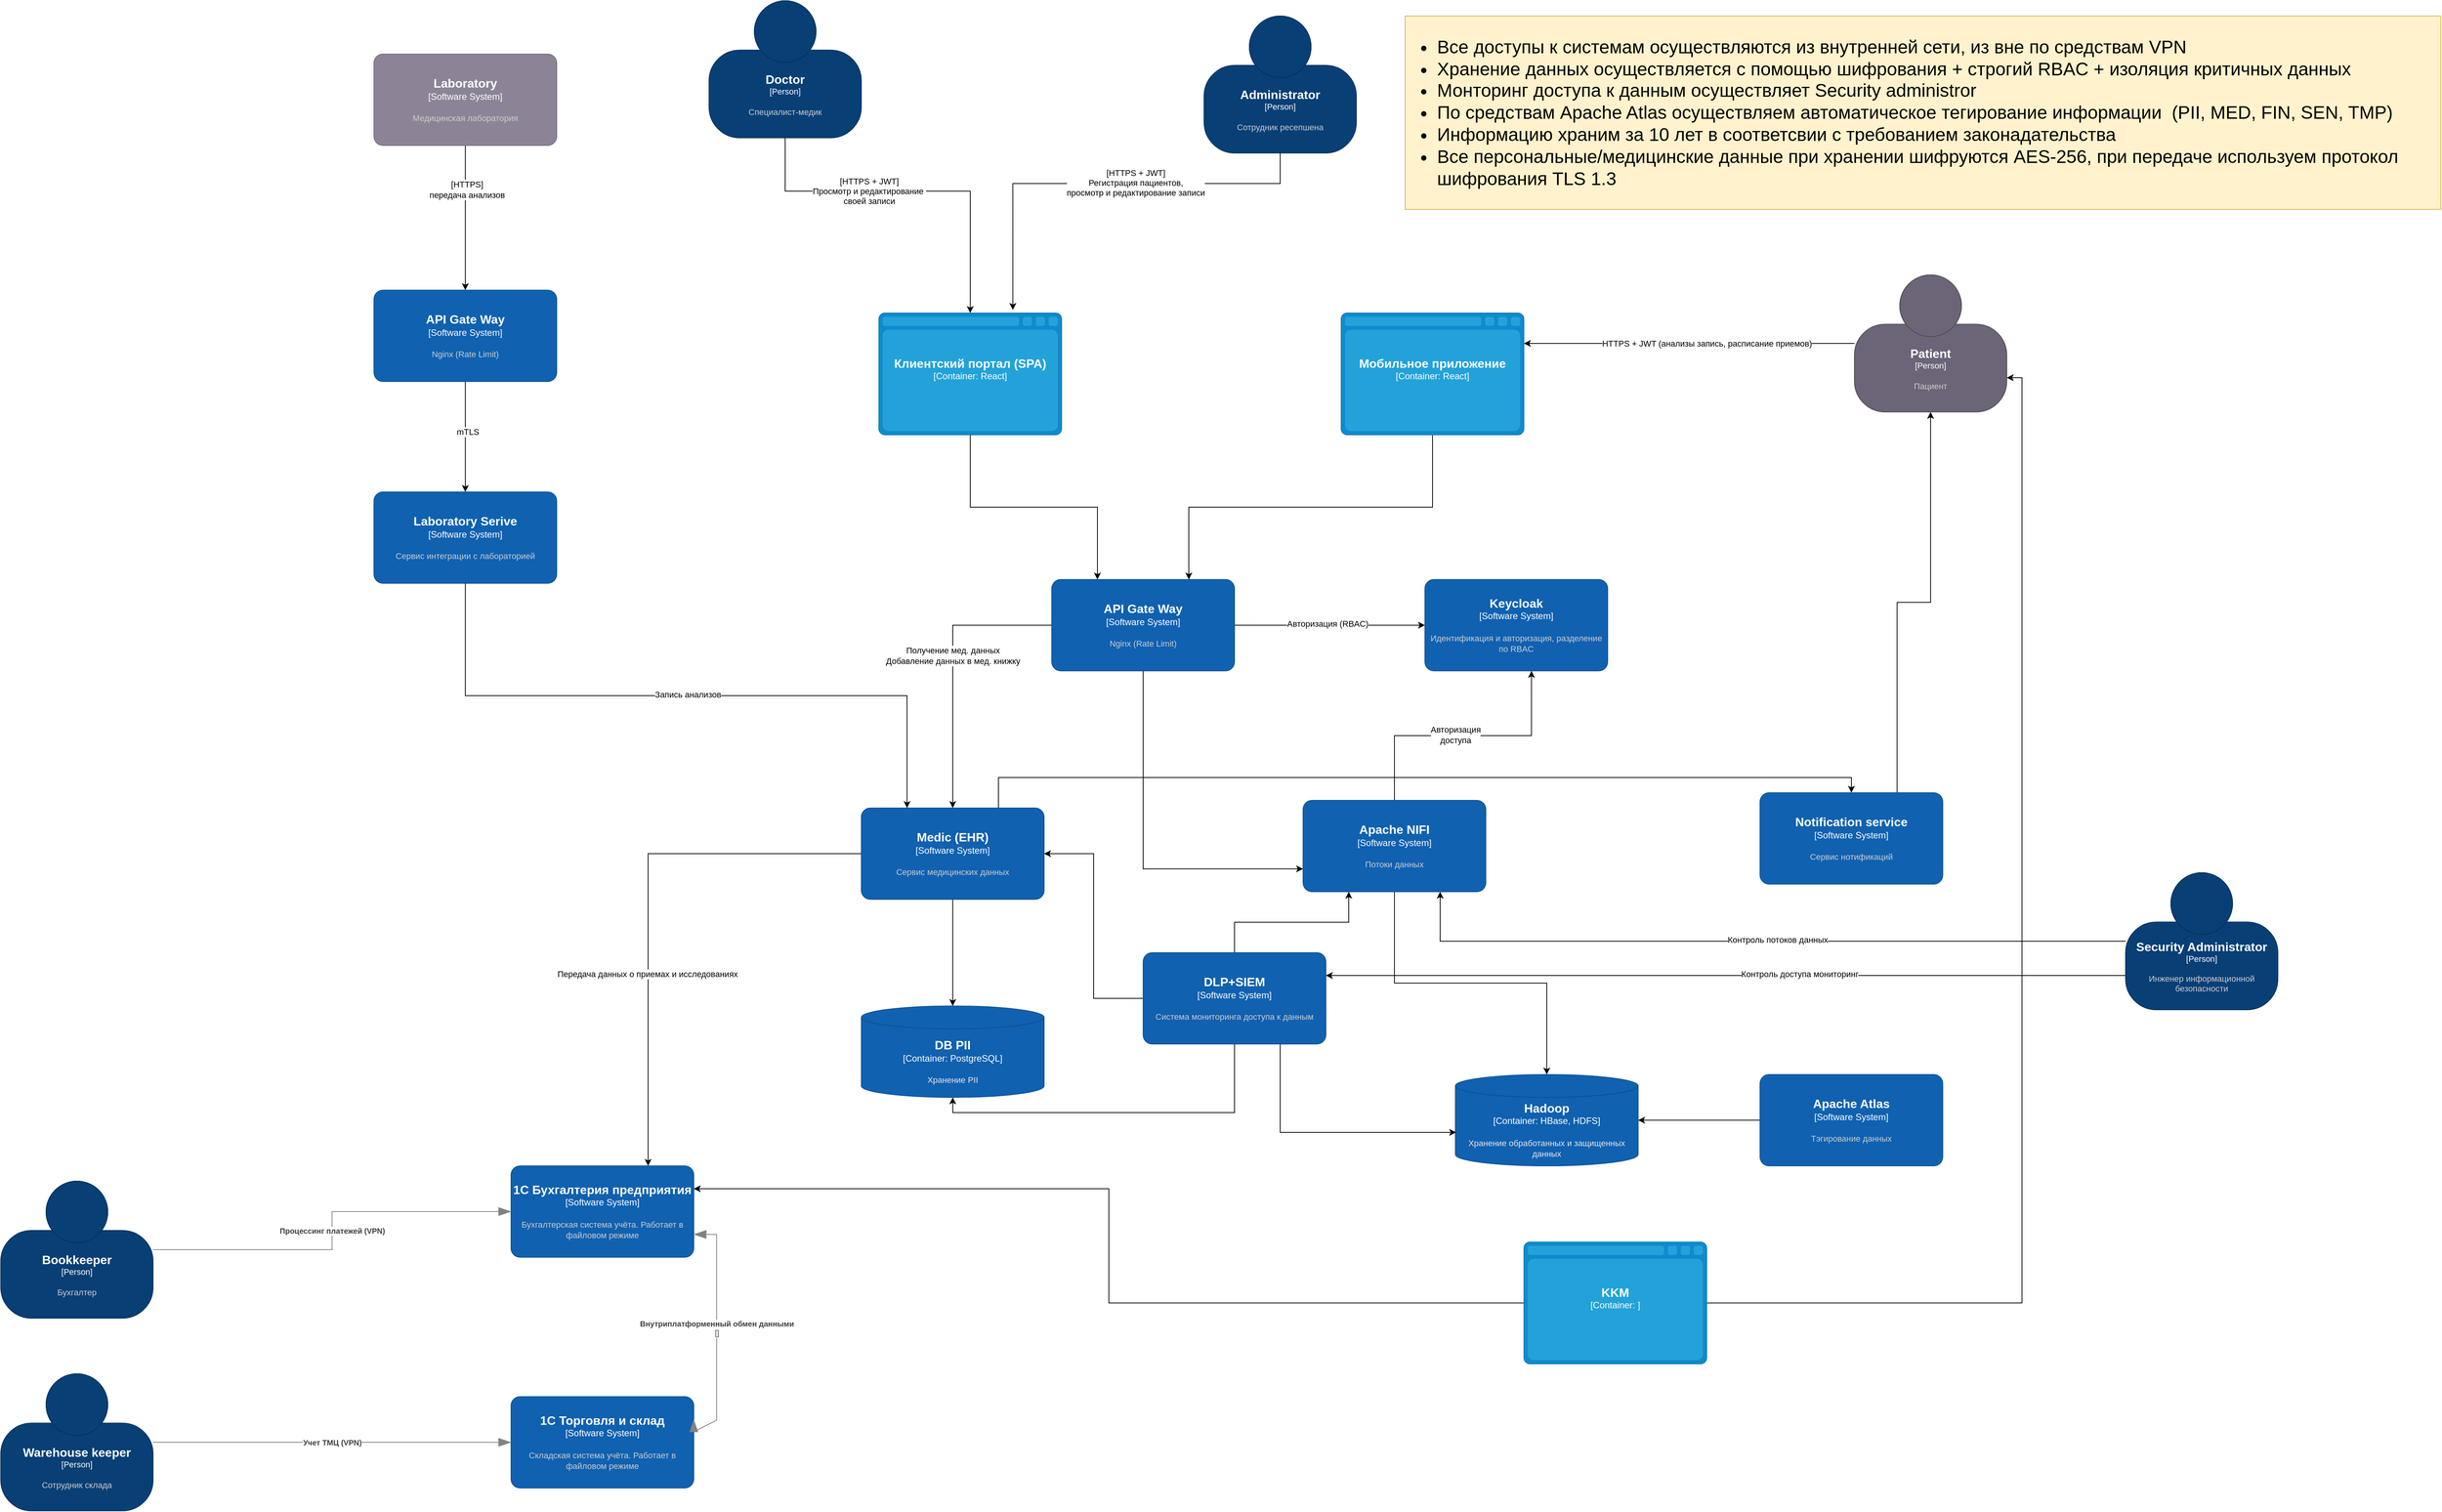<mxfile version="26.2.2">
  <diagram name="Страница 1" id="x16QJ_WMORfa2HWBkQWU">
    <mxGraphModel dx="5077" dy="1544" grid="1" gridSize="10" guides="1" tooltips="1" connect="1" arrows="1" fold="1" page="1" pageScale="1" pageWidth="827" pageHeight="1169" math="0" shadow="0">
      <root>
        <mxCell id="0" />
        <mxCell id="1" parent="0" />
        <mxCell id="trHb3RDHYbYj8XAbszLz-39" style="edgeStyle=orthogonalEdgeStyle;rounded=0;orthogonalLoop=1;jettySize=auto;html=1;entryX=0.75;entryY=0;entryDx=0;entryDy=0;entryPerimeter=0;exitX=0.5;exitY=1;exitDx=0;exitDy=0;exitPerimeter=0;" parent="1" source="trHb3RDHYbYj8XAbszLz-1" target="trHb3RDHYbYj8XAbszLz-4" edge="1">
          <mxGeometry relative="1" as="geometry" />
        </mxCell>
        <object placeholders="1" c4Name="Мобильное приложение" c4Type="Container" c4Technology="React" c4Description="" label="&lt;font style=&quot;font-size: 16px&quot;&gt;&lt;b&gt;%c4Name%&lt;/b&gt;&lt;/font&gt;&lt;div&gt;[%c4Type%:&amp;nbsp;%c4Technology%]&lt;/div&gt;&lt;br&gt;&lt;div&gt;&lt;font style=&quot;font-size: 11px&quot;&gt;&lt;font color=&quot;#E6E6E6&quot;&gt;%c4Description%&lt;/font&gt;&lt;/div&gt;" id="trHb3RDHYbYj8XAbszLz-1">
          <mxCell style="shape=mxgraph.c4.webBrowserContainer2;whiteSpace=wrap;html=1;boundedLbl=1;rounded=0;labelBackgroundColor=none;strokeColor=#118ACD;fillColor=#23A2D9;strokeColor=#118ACD;strokeColor2=#0E7DAD;fontSize=12;fontColor=#ffffff;align=center;metaEdit=1;points=[[0.5,0,0],[1,0.25,0],[1,0.5,0],[1,0.75,0],[0.5,1,0],[0,0.75,0],[0,0.5,0],[0,0.25,0]];resizable=0;" parent="1" vertex="1">
            <mxGeometry x="-460" y="670" width="240" height="160" as="geometry" />
          </mxCell>
        </object>
        <mxCell id="trHb3RDHYbYj8XAbszLz-38" style="edgeStyle=orthogonalEdgeStyle;rounded=0;orthogonalLoop=1;jettySize=auto;html=1;entryX=0.25;entryY=0;entryDx=0;entryDy=0;entryPerimeter=0;" parent="1" source="trHb3RDHYbYj8XAbszLz-2" target="trHb3RDHYbYj8XAbszLz-4" edge="1">
          <mxGeometry relative="1" as="geometry" />
        </mxCell>
        <object placeholders="1" c4Name="Клиентский портал (SPA)" c4Type="Container" c4Technology="React" c4Description="" label="&lt;font style=&quot;font-size: 16px&quot;&gt;&lt;b&gt;%c4Name%&lt;/b&gt;&lt;/font&gt;&lt;div&gt;[%c4Type%:&amp;nbsp;%c4Technology%]&lt;/div&gt;&lt;br&gt;&lt;div&gt;&lt;font style=&quot;font-size: 11px&quot;&gt;&lt;font color=&quot;#E6E6E6&quot;&gt;%c4Description%&lt;/font&gt;&lt;/div&gt;" id="trHb3RDHYbYj8XAbszLz-2">
          <mxCell style="shape=mxgraph.c4.webBrowserContainer2;whiteSpace=wrap;html=1;boundedLbl=1;rounded=0;labelBackgroundColor=none;strokeColor=#118ACD;fillColor=#23A2D9;strokeColor=#118ACD;strokeColor2=#0E7DAD;fontSize=12;fontColor=#ffffff;align=center;metaEdit=1;points=[[0.5,0,0],[1,0.25,0],[1,0.5,0],[1,0.75,0],[0.5,1,0],[0,0.75,0],[0,0.5,0],[0,0.25,0]];resizable=0;" parent="1" vertex="1">
            <mxGeometry x="-1067" y="670" width="240" height="160" as="geometry" />
          </mxCell>
        </object>
        <mxCell id="trHb3RDHYbYj8XAbszLz-40" style="edgeStyle=orthogonalEdgeStyle;rounded=0;orthogonalLoop=1;jettySize=auto;html=1;entryX=0;entryY=0.5;entryDx=0;entryDy=0;entryPerimeter=0;" parent="1" source="trHb3RDHYbYj8XAbszLz-4" target="trHb3RDHYbYj8XAbszLz-27" edge="1">
          <mxGeometry relative="1" as="geometry" />
        </mxCell>
        <mxCell id="trHb3RDHYbYj8XAbszLz-41" style="edgeStyle=orthogonalEdgeStyle;rounded=0;orthogonalLoop=1;jettySize=auto;html=1;" parent="1" source="trHb3RDHYbYj8XAbszLz-4" target="trHb3RDHYbYj8XAbszLz-20" edge="1">
          <mxGeometry relative="1" as="geometry" />
        </mxCell>
        <mxCell id="trHb3RDHYbYj8XAbszLz-43" style="edgeStyle=orthogonalEdgeStyle;rounded=0;orthogonalLoop=1;jettySize=auto;html=1;entryX=0;entryY=0.75;entryDx=0;entryDy=0;entryPerimeter=0;exitX=0.5;exitY=1;exitDx=0;exitDy=0;exitPerimeter=0;" parent="1" source="trHb3RDHYbYj8XAbszLz-4" target="trHb3RDHYbYj8XAbszLz-24" edge="1">
          <mxGeometry relative="1" as="geometry" />
        </mxCell>
        <object placeholders="1" c4Name="API Gate Way" c4Type="Software System" c4Description="Nginx (Rate Limit)" label="&lt;font style=&quot;font-size: 16px&quot;&gt;&lt;b&gt;%c4Name%&lt;/b&gt;&lt;/font&gt;&lt;div&gt;[%c4Type%]&lt;/div&gt;&lt;br&gt;&lt;div&gt;&lt;font style=&quot;font-size: 11px&quot;&gt;&lt;font color=&quot;#cccccc&quot;&gt;%c4Description%&lt;/font&gt;&lt;/div&gt;" id="trHb3RDHYbYj8XAbszLz-4">
          <mxCell style="rounded=1;whiteSpace=wrap;html=1;labelBackgroundColor=none;fillColor=#1061B0;fontColor=#ffffff;align=center;arcSize=10;strokeColor=#0D5091;metaEdit=1;resizable=0;points=[[0.25,0,0],[0.5,0,0],[0.75,0,0],[1,0.25,0],[1,0.5,0],[1,0.75,0],[0.75,1,0],[0.5,1,0],[0.25,1,0],[0,0.75,0],[0,0.5,0],[0,0.25,0]];" parent="1" vertex="1">
            <mxGeometry x="-840" y="1020" width="240" height="120" as="geometry" />
          </mxCell>
        </object>
        <object placeholders="1" c4Name="Bookkeeper" c4Type="Person" c4Description="Бухгалтер" label="&lt;font style=&quot;font-size: 16px&quot;&gt;&lt;b&gt;%c4Name%&lt;/b&gt;&lt;/font&gt;&lt;div&gt;[%c4Type%]&lt;/div&gt;&lt;br&gt;&lt;div&gt;&lt;font style=&quot;font-size: 11px&quot;&gt;&lt;font color=&quot;#cccccc&quot;&gt;%c4Description%&lt;/font&gt;&lt;/div&gt;" id="trHb3RDHYbYj8XAbszLz-6">
          <mxCell style="html=1;fontSize=11;dashed=0;whiteSpace=wrap;fillColor=#083F75;strokeColor=#06315C;fontColor=#ffffff;shape=mxgraph.c4.person2;align=center;metaEdit=1;points=[[0.5,0,0],[1,0.5,0],[1,0.75,0],[0.75,1,0],[0.5,1,0],[0.25,1,0],[0,0.75,0],[0,0.5,0]];resizable=0;" parent="1" vertex="1">
            <mxGeometry x="-2220" y="1810" width="200" height="180" as="geometry" />
          </mxCell>
        </object>
        <object placeholders="1" c4Name="1C Бухгалтерия предприятия" c4Type="Software System" c4Description="Бухгалтерская система учёта. Работает в файловом режиме" label="&lt;font style=&quot;font-size: 16px&quot;&gt;&lt;b&gt;%c4Name%&lt;/b&gt;&lt;/font&gt;&lt;div&gt;[%c4Type%]&lt;/div&gt;&lt;br&gt;&lt;div&gt;&lt;font style=&quot;font-size: 11px&quot;&gt;&lt;font color=&quot;#cccccc&quot;&gt;%c4Description%&lt;/font&gt;&lt;/div&gt;" id="trHb3RDHYbYj8XAbszLz-7">
          <mxCell style="rounded=1;whiteSpace=wrap;html=1;labelBackgroundColor=none;fillColor=#1061B0;fontColor=#ffffff;align=center;arcSize=10;strokeColor=#0D5091;metaEdit=1;resizable=0;points=[[0.25,0,0],[0.5,0,0],[0.75,0,0],[1,0.25,0],[1,0.5,0],[1,0.75,0],[0.75,1,0],[0.5,1,0],[0.25,1,0],[0,0.75,0],[0,0.5,0],[0,0.25,0]];" parent="1" vertex="1">
            <mxGeometry x="-1550" y="1790" width="240" height="120" as="geometry" />
          </mxCell>
        </object>
        <object placeholders="1" c4Name="1C Торговля и склад" c4Type="Software System" c4Description="Складская система учёта. Работает в файловом режиме" label="&lt;font style=&quot;font-size: 16px&quot;&gt;&lt;b&gt;%c4Name%&lt;/b&gt;&lt;/font&gt;&lt;div&gt;[%c4Type%]&lt;/div&gt;&lt;br&gt;&lt;div&gt;&lt;font style=&quot;font-size: 11px&quot;&gt;&lt;font color=&quot;#cccccc&quot;&gt;%c4Description%&lt;/font&gt;&lt;/div&gt;" id="trHb3RDHYbYj8XAbszLz-8">
          <mxCell style="rounded=1;whiteSpace=wrap;html=1;labelBackgroundColor=none;fillColor=#1061B0;fontColor=#ffffff;align=center;arcSize=10;strokeColor=#0D5091;metaEdit=1;resizable=0;points=[[0.25,0,0],[0.5,0,0],[0.75,0,0],[1,0.25,0],[1,0.5,0],[1,0.75,0],[0.75,1,0],[0.5,1,0],[0.25,1,0],[0,0.75,0],[0,0.5,0],[0,0.25,0]];" parent="1" vertex="1">
            <mxGeometry x="-1550" y="2093" width="240" height="120" as="geometry" />
          </mxCell>
        </object>
        <object placeholders="1" c4Name="Warehouse keeper" c4Type="Person" c4Description="Сотрудник склада" label="&lt;font style=&quot;font-size: 16px&quot;&gt;&lt;b&gt;%c4Name%&lt;/b&gt;&lt;/font&gt;&lt;div&gt;[%c4Type%]&lt;/div&gt;&lt;br&gt;&lt;div&gt;&lt;font style=&quot;font-size: 11px&quot;&gt;&lt;font color=&quot;#cccccc&quot;&gt;%c4Description%&lt;/font&gt;&lt;/div&gt;" id="trHb3RDHYbYj8XAbszLz-9">
          <mxCell style="html=1;fontSize=11;dashed=0;whiteSpace=wrap;fillColor=#083F75;strokeColor=#06315C;fontColor=#ffffff;shape=mxgraph.c4.person2;align=center;metaEdit=1;points=[[0.5,0,0],[1,0.5,0],[1,0.75,0],[0.75,1,0],[0.5,1,0],[0.25,1,0],[0,0.75,0],[0,0.5,0]];resizable=0;" parent="1" vertex="1">
            <mxGeometry x="-2220" y="2063" width="200" height="180" as="geometry" />
          </mxCell>
        </object>
        <object placeholders="1" c4Type="Relationship" c4Technology="" c4Description="Внутриплатформенный обмен данными" label="&lt;div style=&quot;text-align: left&quot;&gt;&lt;div style=&quot;text-align: center&quot;&gt;&lt;b&gt;%c4Description%&lt;/b&gt;&lt;/div&gt;&lt;div style=&quot;text-align: center&quot;&gt;[%c4Technology%]&lt;/div&gt;&lt;/div&gt;" id="trHb3RDHYbYj8XAbszLz-10">
          <mxCell style="endArrow=blockThin;html=1;fontSize=10;fontColor=#404040;strokeWidth=1;endFill=1;strokeColor=#828282;elbow=vertical;metaEdit=1;endSize=14;startSize=14;jumpStyle=arc;jumpSize=16;rounded=0;edgeStyle=orthogonalEdgeStyle;exitX=1;exitY=0.75;exitDx=0;exitDy=0;exitPerimeter=0;entryX=1;entryY=0.25;entryDx=0;entryDy=0;entryPerimeter=0;startArrow=blockThin;startFill=1;" parent="1" source="trHb3RDHYbYj8XAbszLz-7" target="trHb3RDHYbYj8XAbszLz-8" edge="1">
            <mxGeometry width="240" relative="1" as="geometry">
              <mxPoint x="-1547" y="1978.5" as="sourcePoint" />
              <mxPoint x="-1307" y="1978.5" as="targetPoint" />
              <Array as="points">
                <mxPoint x="-1280" y="1880" />
                <mxPoint x="-1280" y="2124" />
              </Array>
            </mxGeometry>
          </mxCell>
        </object>
        <object placeholders="1" c4Type="Relationship" c4Description="Учет ТМЦ (VPN)" label="&lt;div style=&quot;text-align: left&quot;&gt;&lt;div style=&quot;text-align: center&quot;&gt;&lt;b&gt;%c4Description%&lt;/b&gt;&lt;/div&gt;" id="trHb3RDHYbYj8XAbszLz-11">
          <mxCell style="endArrow=blockThin;html=1;fontSize=10;fontColor=#404040;strokeWidth=1;endFill=1;strokeColor=#828282;elbow=vertical;metaEdit=1;endSize=14;startSize=14;jumpStyle=arc;jumpSize=16;rounded=0;edgeStyle=orthogonalEdgeStyle;exitX=1;exitY=0.5;exitDx=0;exitDy=0;exitPerimeter=0;entryX=0;entryY=0.5;entryDx=0;entryDy=0;entryPerimeter=0;" parent="1" source="trHb3RDHYbYj8XAbszLz-9" target="trHb3RDHYbYj8XAbszLz-8" edge="1">
            <mxGeometry width="240" relative="1" as="geometry">
              <mxPoint x="-1757" y="2051" as="sourcePoint" />
              <mxPoint x="-1517" y="2051" as="targetPoint" />
            </mxGeometry>
          </mxCell>
        </object>
        <object placeholders="1" c4Type="Relationship" c4Description="Процессинг платежей (VPN)" label="&lt;div style=&quot;text-align: left&quot;&gt;&lt;div style=&quot;text-align: center&quot;&gt;&lt;b&gt;%c4Description%&lt;/b&gt;&lt;/div&gt;" id="trHb3RDHYbYj8XAbszLz-12">
          <mxCell style="endArrow=blockThin;html=1;fontSize=10;fontColor=#404040;strokeWidth=1;endFill=1;strokeColor=#828282;elbow=vertical;metaEdit=1;endSize=14;startSize=14;jumpStyle=arc;jumpSize=16;rounded=0;edgeStyle=orthogonalEdgeStyle;exitX=1;exitY=0.5;exitDx=0;exitDy=0;exitPerimeter=0;entryX=0;entryY=0.5;entryDx=0;entryDy=0;entryPerimeter=0;" parent="1" source="trHb3RDHYbYj8XAbszLz-6" target="trHb3RDHYbYj8XAbszLz-7" edge="1">
            <mxGeometry width="240" relative="1" as="geometry">
              <mxPoint x="-2087" y="2101" as="sourcePoint" />
              <mxPoint x="-1627" y="2069" as="targetPoint" />
            </mxGeometry>
          </mxCell>
        </object>
        <mxCell id="trHb3RDHYbYj8XAbszLz-13" style="edgeStyle=orthogonalEdgeStyle;rounded=0;orthogonalLoop=1;jettySize=auto;html=1;entryX=0.5;entryY=0;entryDx=0;entryDy=0;entryPerimeter=0;" parent="1" source="trHb3RDHYbYj8XAbszLz-15" target="trHb3RDHYbYj8XAbszLz-19" edge="1">
          <mxGeometry relative="1" as="geometry" />
        </mxCell>
        <mxCell id="trHb3RDHYbYj8XAbszLz-14" value="[HTTPS]&lt;div&gt;передача анализов&lt;/div&gt;" style="edgeLabel;html=1;align=center;verticalAlign=middle;resizable=0;points=[];" parent="trHb3RDHYbYj8XAbszLz-13" vertex="1" connectable="0">
          <mxGeometry x="-0.397" y="2" relative="1" as="geometry">
            <mxPoint as="offset" />
          </mxGeometry>
        </mxCell>
        <object placeholders="1" c4Name="Laboratory" c4Type="Software System" c4Description="Медицинская лаборатория" label="&lt;font style=&quot;font-size: 16px&quot;&gt;&lt;b&gt;%c4Name%&lt;/b&gt;&lt;/font&gt;&lt;div&gt;[%c4Type%]&lt;/div&gt;&lt;br&gt;&lt;div&gt;&lt;font style=&quot;font-size: 11px&quot;&gt;&lt;font color=&quot;#cccccc&quot;&gt;%c4Description%&lt;/font&gt;&lt;/div&gt;" id="trHb3RDHYbYj8XAbszLz-15">
          <mxCell style="rounded=1;whiteSpace=wrap;html=1;labelBackgroundColor=none;fillColor=#8C8496;fontColor=#ffffff;align=center;arcSize=10;strokeColor=#736782;metaEdit=1;resizable=0;points=[[0.25,0,0],[0.5,0,0],[0.75,0,0],[1,0.25,0],[1,0.5,0],[1,0.75,0],[0.75,1,0],[0.5,1,0],[0.25,1,0],[0,0.75,0],[0,0.5,0],[0,0.25,0]];" parent="1" vertex="1">
            <mxGeometry x="-1730" y="330" width="240" height="120" as="geometry" />
          </mxCell>
        </object>
        <object placeholders="1" c4Name="Laboratory Serive" c4Type="Software System" c4Description="Сервис интеграции с лабораторией" label="&lt;font style=&quot;font-size: 16px&quot;&gt;&lt;b&gt;%c4Name%&lt;/b&gt;&lt;/font&gt;&lt;div&gt;[%c4Type%]&lt;/div&gt;&lt;br&gt;&lt;div&gt;&lt;font style=&quot;font-size: 11px&quot;&gt;&lt;font color=&quot;#cccccc&quot;&gt;%c4Description%&lt;/font&gt;&lt;/div&gt;" id="trHb3RDHYbYj8XAbszLz-16">
          <mxCell style="rounded=1;whiteSpace=wrap;html=1;labelBackgroundColor=none;fillColor=#1061B0;fontColor=#ffffff;align=center;arcSize=10;strokeColor=#0D5091;metaEdit=1;resizable=0;points=[[0.25,0,0],[0.5,0,0],[0.75,0,0],[1,0.25,0],[1,0.5,0],[1,0.75,0],[0.75,1,0],[0.5,1,0],[0.25,1,0],[0,0.75,0],[0,0.5,0],[0,0.25,0]];" parent="1" vertex="1">
            <mxGeometry x="-1730" y="905" width="240" height="120" as="geometry" />
          </mxCell>
        </object>
        <mxCell id="trHb3RDHYbYj8XAbszLz-17" value="" style="edgeStyle=orthogonalEdgeStyle;rounded=0;orthogonalLoop=1;jettySize=auto;html=1;" parent="1" source="trHb3RDHYbYj8XAbszLz-19" target="trHb3RDHYbYj8XAbszLz-16" edge="1">
          <mxGeometry relative="1" as="geometry" />
        </mxCell>
        <mxCell id="trHb3RDHYbYj8XAbszLz-18" value="mTLS" style="edgeLabel;html=1;align=center;verticalAlign=middle;resizable=0;points=[];" parent="trHb3RDHYbYj8XAbszLz-17" vertex="1" connectable="0">
          <mxGeometry x="-0.104" y="3" relative="1" as="geometry">
            <mxPoint y="1" as="offset" />
          </mxGeometry>
        </mxCell>
        <object placeholders="1" c4Name="API Gate Way" c4Type="Software System" c4Description="Nginx (Rate Limit)" label="&lt;font style=&quot;font-size: 16px&quot;&gt;&lt;b&gt;%c4Name%&lt;/b&gt;&lt;/font&gt;&lt;div&gt;[%c4Type%]&lt;/div&gt;&lt;br&gt;&lt;div&gt;&lt;font style=&quot;font-size: 11px&quot;&gt;&lt;font color=&quot;#cccccc&quot;&gt;%c4Description%&lt;/font&gt;&lt;/div&gt;" id="trHb3RDHYbYj8XAbszLz-19">
          <mxCell style="rounded=1;whiteSpace=wrap;html=1;labelBackgroundColor=none;fillColor=#1061B0;fontColor=#ffffff;align=center;arcSize=10;strokeColor=#0D5091;metaEdit=1;resizable=0;points=[[0.25,0,0],[0.5,0,0],[0.75,0,0],[1,0.25,0],[1,0.5,0],[1,0.75,0],[0.75,1,0],[0.5,1,0],[0.25,1,0],[0,0.75,0],[0,0.5,0],[0,0.25,0]];" parent="1" vertex="1">
            <mxGeometry x="-1730" y="640" width="240" height="120" as="geometry" />
          </mxCell>
        </object>
        <mxCell id="trHb3RDHYbYj8XAbszLz-42" style="edgeStyle=orthogonalEdgeStyle;rounded=0;orthogonalLoop=1;jettySize=auto;html=1;entryX=0.5;entryY=0;entryDx=0;entryDy=0;entryPerimeter=0;" parent="1" source="trHb3RDHYbYj8XAbszLz-20" target="trHb3RDHYbYj8XAbszLz-26" edge="1">
          <mxGeometry relative="1" as="geometry" />
        </mxCell>
        <mxCell id="trHb3RDHYbYj8XAbszLz-50" style="edgeStyle=orthogonalEdgeStyle;rounded=0;orthogonalLoop=1;jettySize=auto;html=1;entryX=0.75;entryY=0;entryDx=0;entryDy=0;entryPerimeter=0;" parent="1" source="trHb3RDHYbYj8XAbszLz-20" target="trHb3RDHYbYj8XAbszLz-7" edge="1">
          <mxGeometry relative="1" as="geometry" />
        </mxCell>
        <mxCell id="trHb3RDHYbYj8XAbszLz-69" value="Передача данных о приемах и исследованиях" style="edgeLabel;html=1;align=center;verticalAlign=middle;resizable=0;points=[];" parent="trHb3RDHYbYj8XAbszLz-50" vertex="1" connectable="0">
          <mxGeometry x="0.27" y="-1" relative="1" as="geometry">
            <mxPoint as="offset" />
          </mxGeometry>
        </mxCell>
        <mxCell id="trHb3RDHYbYj8XAbszLz-51" style="edgeStyle=orthogonalEdgeStyle;rounded=0;orthogonalLoop=1;jettySize=auto;html=1;exitX=0.75;exitY=0;exitDx=0;exitDy=0;exitPerimeter=0;entryX=0.5;entryY=0;entryDx=0;entryDy=0;entryPerimeter=0;" parent="1" source="trHb3RDHYbYj8XAbszLz-20" target="trHb3RDHYbYj8XAbszLz-21" edge="1">
          <mxGeometry relative="1" as="geometry" />
        </mxCell>
        <mxCell id="trHb3RDHYbYj8XAbszLz-57" style="edgeStyle=orthogonalEdgeStyle;rounded=0;orthogonalLoop=1;jettySize=auto;html=1;exitX=0.25;exitY=0;exitDx=0;exitDy=0;exitPerimeter=0;entryX=0.5;entryY=1;entryDx=0;entryDy=0;entryPerimeter=0;startArrow=classic;startFill=1;endArrow=none;endFill=0;" parent="1" source="trHb3RDHYbYj8XAbszLz-20" target="trHb3RDHYbYj8XAbszLz-16" edge="1">
          <mxGeometry relative="1" as="geometry" />
        </mxCell>
        <object placeholders="1" c4Name="Medic (EHR)" c4Type="Software System" c4Description="Сервис медицинских данных" label="&lt;font style=&quot;font-size: 16px&quot;&gt;&lt;b&gt;%c4Name%&lt;/b&gt;&lt;/font&gt;&lt;div&gt;[%c4Type%]&lt;/div&gt;&lt;br&gt;&lt;div&gt;&lt;font style=&quot;font-size: 11px&quot;&gt;&lt;font color=&quot;#cccccc&quot;&gt;%c4Description%&lt;/font&gt;&lt;/div&gt;" id="trHb3RDHYbYj8XAbszLz-20">
          <mxCell style="rounded=1;whiteSpace=wrap;html=1;labelBackgroundColor=none;fillColor=#1061B0;fontColor=#ffffff;align=center;arcSize=10;strokeColor=#0D5091;metaEdit=1;resizable=0;points=[[0.25,0,0],[0.5,0,0],[0.75,0,0],[1,0.25,0],[1,0.5,0],[1,0.75,0],[0.75,1,0],[0.5,1,0],[0.25,1,0],[0,0.75,0],[0,0.5,0],[0,0.25,0]];" parent="1" vertex="1">
            <mxGeometry x="-1090" y="1320" width="240" height="120" as="geometry" />
          </mxCell>
        </object>
        <mxCell id="trHb3RDHYbYj8XAbszLz-52" style="edgeStyle=orthogonalEdgeStyle;rounded=0;orthogonalLoop=1;jettySize=auto;html=1;exitX=0.75;exitY=0;exitDx=0;exitDy=0;exitPerimeter=0;entryX=0.5;entryY=1;entryDx=0;entryDy=0;entryPerimeter=0;" parent="1" source="trHb3RDHYbYj8XAbszLz-21" target="trHb3RDHYbYj8XAbszLz-34" edge="1">
          <mxGeometry relative="1" as="geometry" />
        </mxCell>
        <object placeholders="1" c4Name="Notification service" c4Type="Software System" c4Description="Сервис нотификаций" label="&lt;font style=&quot;font-size: 16px&quot;&gt;&lt;b&gt;%c4Name%&lt;/b&gt;&lt;/font&gt;&lt;div&gt;[%c4Type%]&lt;/div&gt;&lt;br&gt;&lt;div&gt;&lt;font style=&quot;font-size: 11px&quot;&gt;&lt;font color=&quot;#cccccc&quot;&gt;%c4Description%&lt;/font&gt;&lt;/div&gt;" id="trHb3RDHYbYj8XAbszLz-21">
          <mxCell style="rounded=1;whiteSpace=wrap;html=1;labelBackgroundColor=none;fillColor=#1061B0;fontColor=#ffffff;align=center;arcSize=10;strokeColor=#0D5091;metaEdit=1;resizable=0;points=[[0.25,0,0],[0.5,0,0],[0.75,0,0],[1,0.25,0],[1,0.5,0],[1,0.75,0],[0.75,1,0],[0.5,1,0],[0.25,1,0],[0,0.75,0],[0,0.5,0],[0,0.25,0]];" parent="1" vertex="1">
            <mxGeometry x="90" y="1300" width="240" height="120" as="geometry" />
          </mxCell>
        </object>
        <object placeholders="1" c4Name="Hadoop" c4Type="Container" c4Technology="HBase, HDFS" c4Description="Хранение обработанных и защищенных данных" label="&lt;font style=&quot;font-size: 16px&quot;&gt;&lt;b&gt;%c4Name%&lt;/b&gt;&lt;/font&gt;&lt;div&gt;[%c4Type%:&amp;nbsp;%c4Technology%]&lt;/div&gt;&lt;br&gt;&lt;div&gt;&lt;font style=&quot;font-size: 11px&quot;&gt;&lt;font color=&quot;#E6E6E6&quot;&gt;%c4Description%&lt;/font&gt;&lt;/div&gt;" id="trHb3RDHYbYj8XAbszLz-22">
          <mxCell style="shape=cylinder3;size=15;whiteSpace=wrap;html=1;boundedLbl=1;rounded=0;labelBackgroundColor=none;fillColor=#1061B0;fontSize=12;fontColor=#ffffff;align=center;strokeColor=#0D5091;metaEdit=1;points=[[0.5,0,0],[1,0.25,0],[1,0.5,0],[1,0.75,0],[0.5,1,0],[0,0.75,0],[0,0.5,0],[0,0.25,0]];resizable=0;" parent="1" vertex="1">
            <mxGeometry x="-310" y="1670" width="240" height="120" as="geometry" />
          </mxCell>
        </object>
        <mxCell id="trHb3RDHYbYj8XAbszLz-45" style="edgeStyle=orthogonalEdgeStyle;rounded=0;orthogonalLoop=1;jettySize=auto;html=1;entryX=1;entryY=0.5;entryDx=0;entryDy=0;entryPerimeter=0;" parent="1" source="trHb3RDHYbYj8XAbszLz-23" target="trHb3RDHYbYj8XAbszLz-20" edge="1">
          <mxGeometry relative="1" as="geometry" />
        </mxCell>
        <mxCell id="trHb3RDHYbYj8XAbszLz-47" style="edgeStyle=orthogonalEdgeStyle;rounded=0;orthogonalLoop=1;jettySize=auto;html=1;entryX=0.25;entryY=1;entryDx=0;entryDy=0;entryPerimeter=0;" parent="1" source="trHb3RDHYbYj8XAbszLz-23" target="trHb3RDHYbYj8XAbszLz-24" edge="1">
          <mxGeometry relative="1" as="geometry" />
        </mxCell>
        <mxCell id="trHb3RDHYbYj8XAbszLz-48" style="edgeStyle=orthogonalEdgeStyle;rounded=0;orthogonalLoop=1;jettySize=auto;html=1;entryX=0.5;entryY=1;entryDx=0;entryDy=0;entryPerimeter=0;exitX=0.5;exitY=1;exitDx=0;exitDy=0;exitPerimeter=0;" parent="1" source="trHb3RDHYbYj8XAbszLz-23" target="trHb3RDHYbYj8XAbszLz-26" edge="1">
          <mxGeometry relative="1" as="geometry" />
        </mxCell>
        <mxCell id="trHb3RDHYbYj8XAbszLz-49" style="edgeStyle=orthogonalEdgeStyle;rounded=0;orthogonalLoop=1;jettySize=auto;html=1;exitX=0.75;exitY=1;exitDx=0;exitDy=0;exitPerimeter=0;entryX=0.004;entryY=0.633;entryDx=0;entryDy=0;entryPerimeter=0;" parent="1" source="trHb3RDHYbYj8XAbszLz-23" target="trHb3RDHYbYj8XAbszLz-22" edge="1">
          <mxGeometry relative="1" as="geometry" />
        </mxCell>
        <object placeholders="1" c4Name="DLP+SIEM" c4Type="Software System" c4Description=" Система мониторинга доступа к данным" label="&lt;font style=&quot;font-size: 16px&quot;&gt;&lt;b&gt;%c4Name%&lt;/b&gt;&lt;/font&gt;&lt;div&gt;[%c4Type%]&lt;/div&gt;&lt;br&gt;&lt;div&gt;&lt;font style=&quot;font-size: 11px&quot;&gt;&lt;font color=&quot;#cccccc&quot;&gt;%c4Description%&lt;/font&gt;&lt;/div&gt;" id="trHb3RDHYbYj8XAbszLz-23">
          <mxCell style="rounded=1;whiteSpace=wrap;html=1;labelBackgroundColor=none;fillColor=#1061B0;fontColor=#ffffff;align=center;arcSize=10;strokeColor=#0D5091;metaEdit=1;resizable=0;points=[[0.25,0,0],[0.5,0,0],[0.75,0,0],[1,0.25,0],[1,0.5,0],[1,0.75,0],[0.75,1,0],[0.5,1,0],[0.25,1,0],[0,0.75,0],[0,0.5,0],[0,0.25,0]];" parent="1" vertex="1">
            <mxGeometry x="-720" y="1510" width="240" height="120" as="geometry" />
          </mxCell>
        </object>
        <mxCell id="trHb3RDHYbYj8XAbszLz-44" style="edgeStyle=orthogonalEdgeStyle;rounded=0;orthogonalLoop=1;jettySize=auto;html=1;entryX=0.5;entryY=0;entryDx=0;entryDy=0;entryPerimeter=0;" parent="1" source="trHb3RDHYbYj8XAbszLz-24" target="trHb3RDHYbYj8XAbszLz-22" edge="1">
          <mxGeometry relative="1" as="geometry" />
        </mxCell>
        <mxCell id="trHb3RDHYbYj8XAbszLz-61" style="edgeStyle=orthogonalEdgeStyle;rounded=0;orthogonalLoop=1;jettySize=auto;html=1;entryX=0.583;entryY=1;entryDx=0;entryDy=0;entryPerimeter=0;startArrow=none;startFill=0;endArrow=classic;endFill=1;" parent="1" source="trHb3RDHYbYj8XAbszLz-24" target="trHb3RDHYbYj8XAbszLz-27" edge="1">
          <mxGeometry relative="1" as="geometry" />
        </mxCell>
        <object placeholders="1" c4Name="Apache NIFI" c4Type="Software System" c4Description="Потоки данных" label="&lt;font style=&quot;font-size: 16px&quot;&gt;&lt;b&gt;%c4Name%&lt;/b&gt;&lt;/font&gt;&lt;div&gt;[%c4Type%]&lt;/div&gt;&lt;br&gt;&lt;div&gt;&lt;font style=&quot;font-size: 11px&quot;&gt;&lt;font color=&quot;#cccccc&quot;&gt;%c4Description%&lt;/font&gt;&lt;/div&gt;" id="trHb3RDHYbYj8XAbszLz-24">
          <mxCell style="rounded=1;whiteSpace=wrap;html=1;labelBackgroundColor=none;fillColor=#1061B0;fontColor=#ffffff;align=center;arcSize=10;strokeColor=#0D5091;metaEdit=1;resizable=0;points=[[0.25,0,0],[0.5,0,0],[0.75,0,0],[1,0.25,0],[1,0.5,0],[1,0.75,0],[0.75,1,0],[0.5,1,0],[0.25,1,0],[0,0.75,0],[0,0.5,0],[0,0.25,0]];" parent="1" vertex="1">
            <mxGeometry x="-510" y="1310" width="240" height="120" as="geometry" />
          </mxCell>
        </object>
        <mxCell id="trHb3RDHYbYj8XAbszLz-56" style="edgeStyle=orthogonalEdgeStyle;rounded=0;orthogonalLoop=1;jettySize=auto;html=1;entryX=1;entryY=0.5;entryDx=0;entryDy=0;entryPerimeter=0;" parent="1" source="trHb3RDHYbYj8XAbszLz-25" target="trHb3RDHYbYj8XAbszLz-22" edge="1">
          <mxGeometry relative="1" as="geometry" />
        </mxCell>
        <object placeholders="1" c4Name="Apache Atlas" c4Type="Software System" c4Description="Тэгирование данных" label="&lt;font style=&quot;font-size: 16px&quot;&gt;&lt;b&gt;%c4Name%&lt;/b&gt;&lt;/font&gt;&lt;div&gt;[%c4Type%]&lt;/div&gt;&lt;br&gt;&lt;div&gt;&lt;font style=&quot;font-size: 11px&quot;&gt;&lt;font color=&quot;#cccccc&quot;&gt;%c4Description%&lt;/font&gt;&lt;/div&gt;" id="trHb3RDHYbYj8XAbszLz-25">
          <mxCell style="rounded=1;whiteSpace=wrap;html=1;labelBackgroundColor=none;fillColor=#1061B0;fontColor=#ffffff;align=center;arcSize=10;strokeColor=#0D5091;metaEdit=1;resizable=0;points=[[0.25,0,0],[0.5,0,0],[0.75,0,0],[1,0.25,0],[1,0.5,0],[1,0.75,0],[0.75,1,0],[0.5,1,0],[0.25,1,0],[0,0.75,0],[0,0.5,0],[0,0.25,0]];" parent="1" vertex="1">
            <mxGeometry x="90" y="1670" width="240" height="120" as="geometry" />
          </mxCell>
        </object>
        <object placeholders="1" c4Name="DB PII" c4Type="Container" c4Technology="PostgreSQL" c4Description="Хранение PII" label="&lt;font style=&quot;font-size: 16px&quot;&gt;&lt;b&gt;%c4Name%&lt;/b&gt;&lt;/font&gt;&lt;div&gt;[%c4Type%:&amp;nbsp;%c4Technology%]&lt;/div&gt;&lt;br&gt;&lt;div&gt;&lt;font style=&quot;font-size: 11px&quot;&gt;&lt;font color=&quot;#E6E6E6&quot;&gt;%c4Description%&lt;/font&gt;&lt;/div&gt;" id="trHb3RDHYbYj8XAbszLz-26">
          <mxCell style="shape=cylinder3;size=15;whiteSpace=wrap;html=1;boundedLbl=1;rounded=0;labelBackgroundColor=none;fillColor=#1061B0;fontSize=12;fontColor=#ffffff;align=center;strokeColor=#0D5091;metaEdit=1;points=[[0.5,0,0],[1,0.25,0],[1,0.5,0],[1,0.75,0],[0.5,1,0],[0,0.75,0],[0,0.5,0],[0,0.25,0]];resizable=0;" parent="1" vertex="1">
            <mxGeometry x="-1090" y="1580" width="240" height="120" as="geometry" />
          </mxCell>
        </object>
        <object placeholders="1" c4Name="Keycloak" c4Type="Software System" c4Description="Идентификация и авторизация, разделение по RBAC" label="&lt;font style=&quot;font-size: 16px&quot;&gt;&lt;b&gt;%c4Name%&lt;/b&gt;&lt;/font&gt;&lt;div&gt;[%c4Type%]&lt;/div&gt;&lt;br&gt;&lt;div&gt;&lt;font style=&quot;font-size: 11px&quot;&gt;&lt;font color=&quot;#cccccc&quot;&gt;%c4Description%&lt;/font&gt;&lt;/div&gt;" id="trHb3RDHYbYj8XAbszLz-27">
          <mxCell style="rounded=1;whiteSpace=wrap;html=1;labelBackgroundColor=none;fillColor=#1061B0;fontColor=#ffffff;align=center;arcSize=10;strokeColor=#0D5091;metaEdit=1;resizable=0;points=[[0.25,0,0],[0.5,0,0],[0.75,0,0],[1,0.25,0],[1,0.5,0],[1,0.75,0],[0.75,1,0],[0.5,1,0],[0.25,1,0],[0,0.75,0],[0,0.5,0],[0,0.25,0]];" parent="1" vertex="1">
            <mxGeometry x="-350" y="1020" width="240" height="120" as="geometry" />
          </mxCell>
        </object>
        <mxCell id="trHb3RDHYbYj8XAbszLz-36" style="edgeStyle=orthogonalEdgeStyle;rounded=0;orthogonalLoop=1;jettySize=auto;html=1;entryX=0.5;entryY=0;entryDx=0;entryDy=0;entryPerimeter=0;" parent="1" source="trHb3RDHYbYj8XAbszLz-29" target="trHb3RDHYbYj8XAbszLz-2" edge="1">
          <mxGeometry relative="1" as="geometry">
            <Array as="points">
              <mxPoint x="-1190" y="510" />
              <mxPoint x="-947" y="510" />
            </Array>
          </mxGeometry>
        </mxCell>
        <object placeholders="1" c4Name="Doctor" c4Type="Person" c4Description="Специалист-медик" label="&lt;font style=&quot;font-size: 16px&quot;&gt;&lt;b&gt;%c4Name%&lt;/b&gt;&lt;/font&gt;&lt;div&gt;[%c4Type%]&lt;/div&gt;&lt;br&gt;&lt;div&gt;&lt;font style=&quot;font-size: 11px&quot;&gt;&lt;font color=&quot;#cccccc&quot;&gt;%c4Description%&lt;/font&gt;&lt;/div&gt;" id="trHb3RDHYbYj8XAbszLz-29">
          <mxCell style="html=1;fontSize=11;dashed=0;whiteSpace=wrap;fillColor=#083F75;strokeColor=#06315C;fontColor=#ffffff;shape=mxgraph.c4.person2;align=center;metaEdit=1;points=[[0.5,0,0],[1,0.5,0],[1,0.75,0],[0.75,1,0],[0.5,1,0],[0.25,1,0],[0,0.75,0],[0,0.5,0]];resizable=0;" parent="1" vertex="1">
            <mxGeometry x="-1290" y="260" width="200" height="180" as="geometry" />
          </mxCell>
        </object>
        <mxCell id="trHb3RDHYbYj8XAbszLz-30" value="[HTTPS + JWT]&lt;div&gt;Просмотр и редактирование&amp;nbsp;&lt;/div&gt;&lt;div&gt;своей записи&lt;/div&gt;" style="edgeLabel;html=1;align=center;verticalAlign=middle;resizable=0;points=[];" parent="1" vertex="1" connectable="0">
          <mxGeometry x="-1079.999" y="510.001" as="geometry" />
        </mxCell>
        <mxCell id="trHb3RDHYbYj8XAbszLz-37" style="edgeStyle=orthogonalEdgeStyle;rounded=0;orthogonalLoop=1;jettySize=auto;html=1;entryX=0.733;entryY=-0.025;entryDx=0;entryDy=0;entryPerimeter=0;" parent="1" source="trHb3RDHYbYj8XAbszLz-32" target="trHb3RDHYbYj8XAbszLz-2" edge="1">
          <mxGeometry relative="1" as="geometry">
            <Array as="points">
              <mxPoint x="-891" y="500" />
            </Array>
          </mxGeometry>
        </mxCell>
        <object placeholders="1" c4Name="Administrator" c4Type="Person" c4Description="Сотрудник ресепшена" label="&lt;font style=&quot;font-size: 16px&quot;&gt;&lt;b&gt;%c4Name%&lt;/b&gt;&lt;/font&gt;&lt;div&gt;[%c4Type%]&lt;/div&gt;&lt;br&gt;&lt;div&gt;&lt;font style=&quot;font-size: 11px&quot;&gt;&lt;font color=&quot;#cccccc&quot;&gt;%c4Description%&lt;/font&gt;&lt;/div&gt;" id="trHb3RDHYbYj8XAbszLz-32">
          <mxCell style="html=1;fontSize=11;dashed=0;whiteSpace=wrap;fillColor=#083F75;strokeColor=#06315C;fontColor=#ffffff;shape=mxgraph.c4.person2;align=center;metaEdit=1;points=[[0.5,0,0],[1,0.5,0],[1,0.75,0],[0.75,1,0],[0.5,1,0],[0.25,1,0],[0,0.75,0],[0,0.5,0]];resizable=0;" parent="1" vertex="1">
            <mxGeometry x="-640" y="280" width="200" height="180" as="geometry" />
          </mxCell>
        </object>
        <mxCell id="trHb3RDHYbYj8XAbszLz-64" style="edgeStyle=orthogonalEdgeStyle;rounded=0;orthogonalLoop=1;jettySize=auto;html=1;entryX=0.75;entryY=1;entryDx=0;entryDy=0;entryPerimeter=0;startArrow=none;startFill=0;endArrow=classic;endFill=1;" parent="1" source="trHb3RDHYbYj8XAbszLz-33" target="trHb3RDHYbYj8XAbszLz-24" edge="1">
          <mxGeometry relative="1" as="geometry" />
        </mxCell>
        <mxCell id="trHb3RDHYbYj8XAbszLz-65" style="edgeStyle=orthogonalEdgeStyle;rounded=0;orthogonalLoop=1;jettySize=auto;html=1;exitX=0;exitY=0.75;exitDx=0;exitDy=0;exitPerimeter=0;entryX=1;entryY=0.25;entryDx=0;entryDy=0;entryPerimeter=0;startArrow=none;startFill=0;endArrow=classic;endFill=1;" parent="1" source="trHb3RDHYbYj8XAbszLz-33" target="trHb3RDHYbYj8XAbszLz-23" edge="1">
          <mxGeometry relative="1" as="geometry">
            <Array as="points">
              <mxPoint x="-60" y="1540" />
              <mxPoint x="-60" y="1540" />
            </Array>
          </mxGeometry>
        </mxCell>
        <object placeholders="1" c4Name="Security Administrator" c4Type="Person" c4Description="Инженер информационной безопасности" label="&lt;font style=&quot;font-size: 16px&quot;&gt;&lt;b&gt;%c4Name%&lt;/b&gt;&lt;/font&gt;&lt;div&gt;[%c4Type%]&lt;/div&gt;&lt;br&gt;&lt;div&gt;&lt;font style=&quot;font-size: 11px&quot;&gt;&lt;font color=&quot;#cccccc&quot;&gt;%c4Description%&lt;/font&gt;&lt;/div&gt;" id="trHb3RDHYbYj8XAbszLz-33">
          <mxCell style="html=1;fontSize=11;dashed=0;whiteSpace=wrap;fillColor=#083F75;strokeColor=#06315C;fontColor=#ffffff;shape=mxgraph.c4.person2;align=center;metaEdit=1;points=[[0.5,0,0],[1,0.5,0],[1,0.75,0],[0.75,1,0],[0.5,1,0],[0.25,1,0],[0,0.75,0],[0,0.5,0]];resizable=0;" parent="1" vertex="1">
            <mxGeometry x="570" y="1405" width="200" height="180" as="geometry" />
          </mxCell>
        </object>
        <mxCell id="trHb3RDHYbYj8XAbszLz-35" style="edgeStyle=orthogonalEdgeStyle;rounded=0;orthogonalLoop=1;jettySize=auto;html=1;entryX=1;entryY=0.25;entryDx=0;entryDy=0;entryPerimeter=0;" parent="1" source="trHb3RDHYbYj8XAbszLz-34" target="trHb3RDHYbYj8XAbszLz-1" edge="1">
          <mxGeometry relative="1" as="geometry" />
        </mxCell>
        <object placeholders="1" c4Name="Patient" c4Type="Person" c4Description="Пациент" label="&lt;font style=&quot;font-size: 16px&quot;&gt;&lt;b&gt;%c4Name%&lt;/b&gt;&lt;/font&gt;&lt;div&gt;[%c4Type%]&lt;/div&gt;&lt;br&gt;&lt;div&gt;&lt;font style=&quot;font-size: 11px&quot;&gt;&lt;font color=&quot;#cccccc&quot;&gt;%c4Description%&lt;/font&gt;&lt;/div&gt;" id="trHb3RDHYbYj8XAbszLz-34">
          <mxCell style="html=1;fontSize=11;dashed=0;whiteSpace=wrap;fillColor=#6C6477;strokeColor=#4D4D4D;fontColor=#ffffff;shape=mxgraph.c4.person2;align=center;metaEdit=1;points=[[0.5,0,0],[1,0.5,0],[1,0.75,0],[0.75,1,0],[0.5,1,0],[0.25,1,0],[0,0.75,0],[0,0.5,0]];resizable=0;" parent="1" vertex="1">
            <mxGeometry x="214" y="620" width="200" height="180" as="geometry" />
          </mxCell>
        </object>
        <mxCell id="trHb3RDHYbYj8XAbszLz-54" style="edgeStyle=orthogonalEdgeStyle;rounded=0;orthogonalLoop=1;jettySize=auto;html=1;entryX=1;entryY=0.25;entryDx=0;entryDy=0;entryPerimeter=0;" parent="1" source="trHb3RDHYbYj8XAbszLz-53" target="trHb3RDHYbYj8XAbszLz-7" edge="1">
          <mxGeometry relative="1" as="geometry" />
        </mxCell>
        <mxCell id="trHb3RDHYbYj8XAbszLz-55" style="edgeStyle=orthogonalEdgeStyle;rounded=0;orthogonalLoop=1;jettySize=auto;html=1;entryX=1;entryY=0.75;entryDx=0;entryDy=0;entryPerimeter=0;" parent="1" source="trHb3RDHYbYj8XAbszLz-53" target="trHb3RDHYbYj8XAbszLz-34" edge="1">
          <mxGeometry relative="1" as="geometry" />
        </mxCell>
        <object placeholders="1" c4Name="KKM" c4Type="Container" c4Technology="" c4Description="" label="&lt;font style=&quot;font-size: 16px&quot;&gt;&lt;b&gt;%c4Name%&lt;/b&gt;&lt;/font&gt;&lt;div&gt;[%c4Type%:&amp;nbsp;%c4Technology%]&lt;/div&gt;&lt;br&gt;&lt;div&gt;&lt;font style=&quot;font-size: 11px&quot;&gt;&lt;font color=&quot;#E6E6E6&quot;&gt;%c4Description%&lt;/font&gt;&lt;/div&gt;" id="trHb3RDHYbYj8XAbszLz-53">
          <mxCell style="shape=mxgraph.c4.webBrowserContainer2;whiteSpace=wrap;html=1;boundedLbl=1;rounded=0;labelBackgroundColor=none;strokeColor=#118ACD;fillColor=#23A2D9;strokeColor=#118ACD;strokeColor2=#0E7DAD;fontSize=12;fontColor=#ffffff;align=center;metaEdit=1;points=[[0.5,0,0],[1,0.25,0],[1,0.5,0],[1,0.75,0],[0.5,1,0],[0,0.75,0],[0,0.5,0],[0,0.25,0]];resizable=0;" parent="1" vertex="1">
            <mxGeometry x="-220" y="1890" width="240" height="160" as="geometry" />
          </mxCell>
        </object>
        <mxCell id="trHb3RDHYbYj8XAbszLz-58" value="[HTTPS + JWT]&lt;div&gt;Регистрация пациентов,&lt;/div&gt;&lt;div&gt;просмотр и редактирование записи&lt;/div&gt;" style="edgeLabel;html=1;align=center;verticalAlign=middle;resizable=0;points=[];" parent="1" vertex="1" connectable="0">
          <mxGeometry x="-1385.909" y="1072.455" as="geometry">
            <mxPoint x="656" y="-574" as="offset" />
          </mxGeometry>
        </mxCell>
        <mxCell id="trHb3RDHYbYj8XAbszLz-59" value="Запись анализов" style="edgeLabel;html=1;align=center;verticalAlign=middle;resizable=0;points=[];" parent="1" vertex="1" connectable="0">
          <mxGeometry x="-376.0" y="1010.818" as="geometry">
            <mxPoint x="-942" y="160" as="offset" />
          </mxGeometry>
        </mxCell>
        <mxCell id="trHb3RDHYbYj8XAbszLz-60" value="Авторизация (RBAC)" style="edgeLabel;html=1;align=center;verticalAlign=middle;resizable=0;points=[];" parent="1" vertex="1" connectable="0">
          <mxGeometry x="-509.997" y="1007.821" as="geometry">
            <mxPoint x="32" y="70" as="offset" />
          </mxGeometry>
        </mxCell>
        <mxCell id="trHb3RDHYbYj8XAbszLz-62" value="Авторизация&lt;div&gt;доступа&lt;/div&gt;" style="edgeLabel;html=1;align=center;verticalAlign=middle;resizable=0;points=[];" parent="1" vertex="1" connectable="0">
          <mxGeometry x="-2" y="1155.636" as="geometry">
            <mxPoint x="-308" y="68" as="offset" />
          </mxGeometry>
        </mxCell>
        <mxCell id="trHb3RDHYbYj8XAbszLz-63" value="Получение мед. данных&lt;div&gt;Добавление данных в мед. книжку&lt;/div&gt;" style="edgeLabel;html=1;align=center;verticalAlign=middle;resizable=0;points=[];" parent="1" vertex="1" connectable="0">
          <mxGeometry x="-970.002" y="1119.999" as="geometry" />
        </mxCell>
        <mxCell id="trHb3RDHYbYj8XAbszLz-66" value="Контроль потоков данных" style="edgeLabel;html=1;align=center;verticalAlign=middle;resizable=0;points=[];" parent="1" vertex="1" connectable="0">
          <mxGeometry x="-587.273" y="1575.091" as="geometry">
            <mxPoint x="700" y="-82" as="offset" />
          </mxGeometry>
        </mxCell>
        <mxCell id="trHb3RDHYbYj8XAbszLz-67" value="Контроль доступа мониторинг" style="edgeLabel;html=1;align=center;verticalAlign=middle;resizable=0;points=[];" parent="1" vertex="1" connectable="0">
          <mxGeometry x="-656.364" y="1604.0" as="geometry">
            <mxPoint x="798" y="-66" as="offset" />
          </mxGeometry>
        </mxCell>
        <mxCell id="trHb3RDHYbYj8XAbszLz-68" value="HTTPS + JWT (анализы запись, расписание приемов)" style="edgeLabel;html=1;align=center;verticalAlign=middle;resizable=0;points=[];" parent="1" vertex="1" connectable="0">
          <mxGeometry x="20.003" y="710" as="geometry" />
        </mxCell>
        <mxCell id="trHb3RDHYbYj8XAbszLz-72" value="&lt;ul style=&quot;font-size: 24px;&quot;&gt;&lt;li&gt;Все доступы к системам осуществляются из внутренней сети, из вне по средствам VPN&lt;/li&gt;&lt;li&gt;Хранение данных осуществляется с помощью шифрования + строгий RBAC + изоляция критичных данных&lt;br&gt;&lt;/li&gt;&lt;li&gt;Монторинг доступа к данным осуществляет Security administror&lt;/li&gt;&lt;li&gt;По средствам Apache Atlas осуществляем автоматическое тегирование информации&amp;nbsp; (PII, MED, FIN, SEN, TMP)&lt;/li&gt;&lt;li&gt;Информацию храним за 10 лет в соответсвии с требованием законадательства&amp;nbsp;&lt;br&gt;&lt;/li&gt;&lt;li&gt;Все персональные/медицинские данные при хранении шифруются AES-256, при передаче используем протокол шифрования TLS 1.3&lt;/li&gt;&lt;/ul&gt;" style="text;html=1;align=left;verticalAlign=middle;whiteSpace=wrap;rounded=0;fillColor=#fff2cc;strokeColor=#d6b656;" parent="1" vertex="1">
          <mxGeometry x="-376" y="280" width="1360" height="254" as="geometry" />
        </mxCell>
      </root>
    </mxGraphModel>
  </diagram>
</mxfile>
